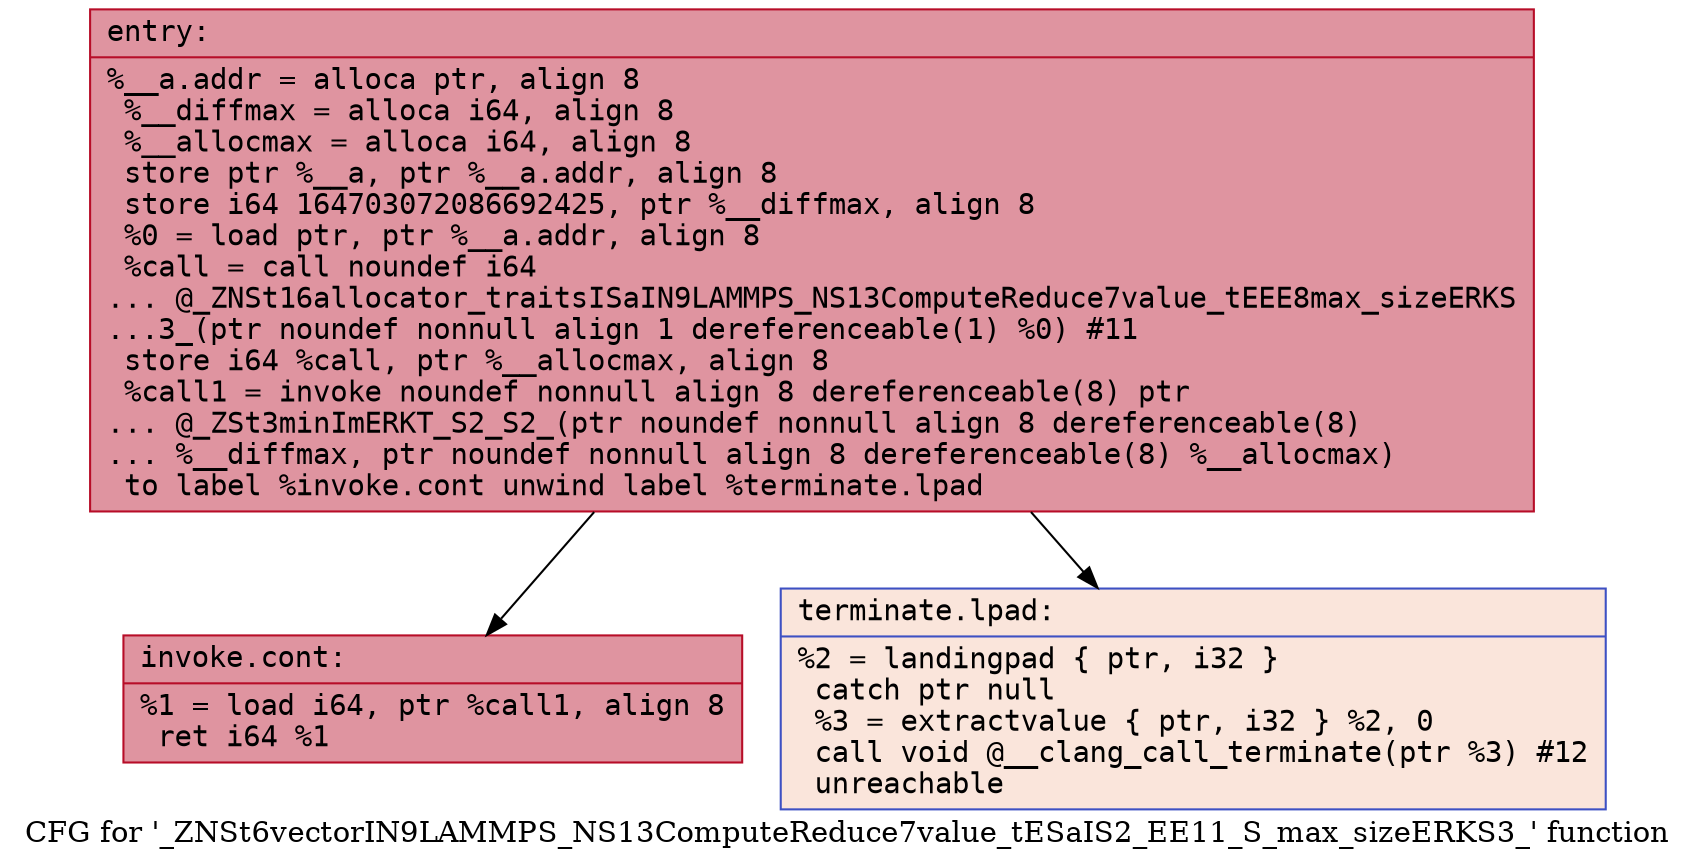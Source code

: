 digraph "CFG for '_ZNSt6vectorIN9LAMMPS_NS13ComputeReduce7value_tESaIS2_EE11_S_max_sizeERKS3_' function" {
	label="CFG for '_ZNSt6vectorIN9LAMMPS_NS13ComputeReduce7value_tESaIS2_EE11_S_max_sizeERKS3_' function";

	Node0x55914035a920 [shape=record,color="#b70d28ff", style=filled, fillcolor="#b70d2870" fontname="Courier",label="{entry:\l|  %__a.addr = alloca ptr, align 8\l  %__diffmax = alloca i64, align 8\l  %__allocmax = alloca i64, align 8\l  store ptr %__a, ptr %__a.addr, align 8\l  store i64 164703072086692425, ptr %__diffmax, align 8\l  %0 = load ptr, ptr %__a.addr, align 8\l  %call = call noundef i64\l... @_ZNSt16allocator_traitsISaIN9LAMMPS_NS13ComputeReduce7value_tEEE8max_sizeERKS\l...3_(ptr noundef nonnull align 1 dereferenceable(1) %0) #11\l  store i64 %call, ptr %__allocmax, align 8\l  %call1 = invoke noundef nonnull align 8 dereferenceable(8) ptr\l... @_ZSt3minImERKT_S2_S2_(ptr noundef nonnull align 8 dereferenceable(8)\l... %__diffmax, ptr noundef nonnull align 8 dereferenceable(8) %__allocmax)\l          to label %invoke.cont unwind label %terminate.lpad\l}"];
	Node0x55914035a920 -> Node0x55914035af50[tooltip="entry -> invoke.cont\nProbability 100.00%" ];
	Node0x55914035a920 -> Node0x55914035afd0[tooltip="entry -> terminate.lpad\nProbability 0.00%" ];
	Node0x55914035af50 [shape=record,color="#b70d28ff", style=filled, fillcolor="#b70d2870" fontname="Courier",label="{invoke.cont:\l|  %1 = load i64, ptr %call1, align 8\l  ret i64 %1\l}"];
	Node0x55914035afd0 [shape=record,color="#3d50c3ff", style=filled, fillcolor="#f4c5ad70" fontname="Courier",label="{terminate.lpad:\l|  %2 = landingpad \{ ptr, i32 \}\l          catch ptr null\l  %3 = extractvalue \{ ptr, i32 \} %2, 0\l  call void @__clang_call_terminate(ptr %3) #12\l  unreachable\l}"];
}
